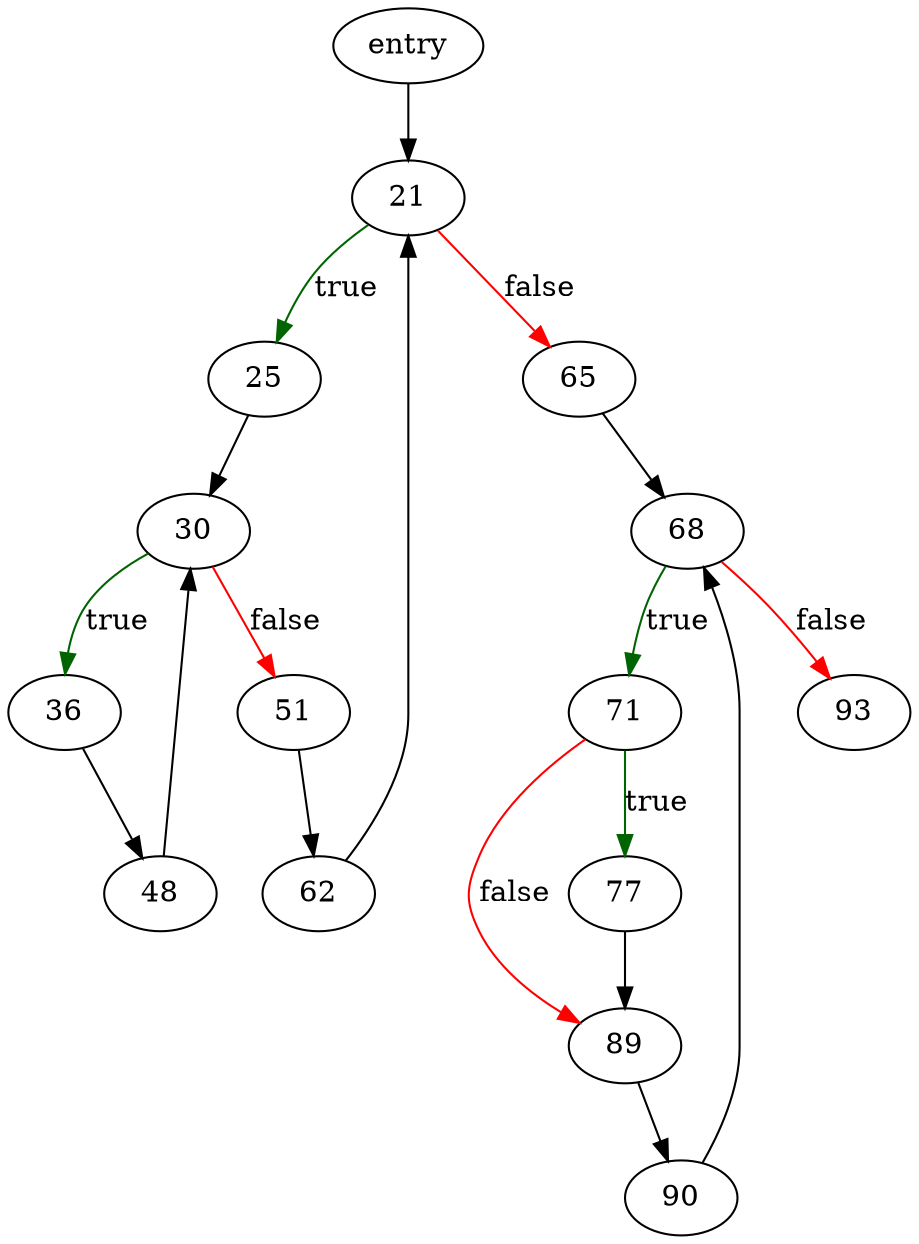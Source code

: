 digraph "walMergesort" {
	// Node definitions.
	4 [label=entry];
	21;
	25;
	30;
	36;
	48;
	51;
	62;
	65;
	68;
	71;
	77;
	89;
	90;
	93;

	// Edge definitions.
	4 -> 21;
	21 -> 25 [
		color=darkgreen
		label=true
	];
	21 -> 65 [
		color=red
		label=false
	];
	25 -> 30;
	30 -> 36 [
		color=darkgreen
		label=true
	];
	30 -> 51 [
		color=red
		label=false
	];
	36 -> 48;
	48 -> 30;
	51 -> 62;
	62 -> 21;
	65 -> 68;
	68 -> 71 [
		color=darkgreen
		label=true
	];
	68 -> 93 [
		color=red
		label=false
	];
	71 -> 77 [
		color=darkgreen
		label=true
	];
	71 -> 89 [
		color=red
		label=false
	];
	77 -> 89;
	89 -> 90;
	90 -> 68;
}